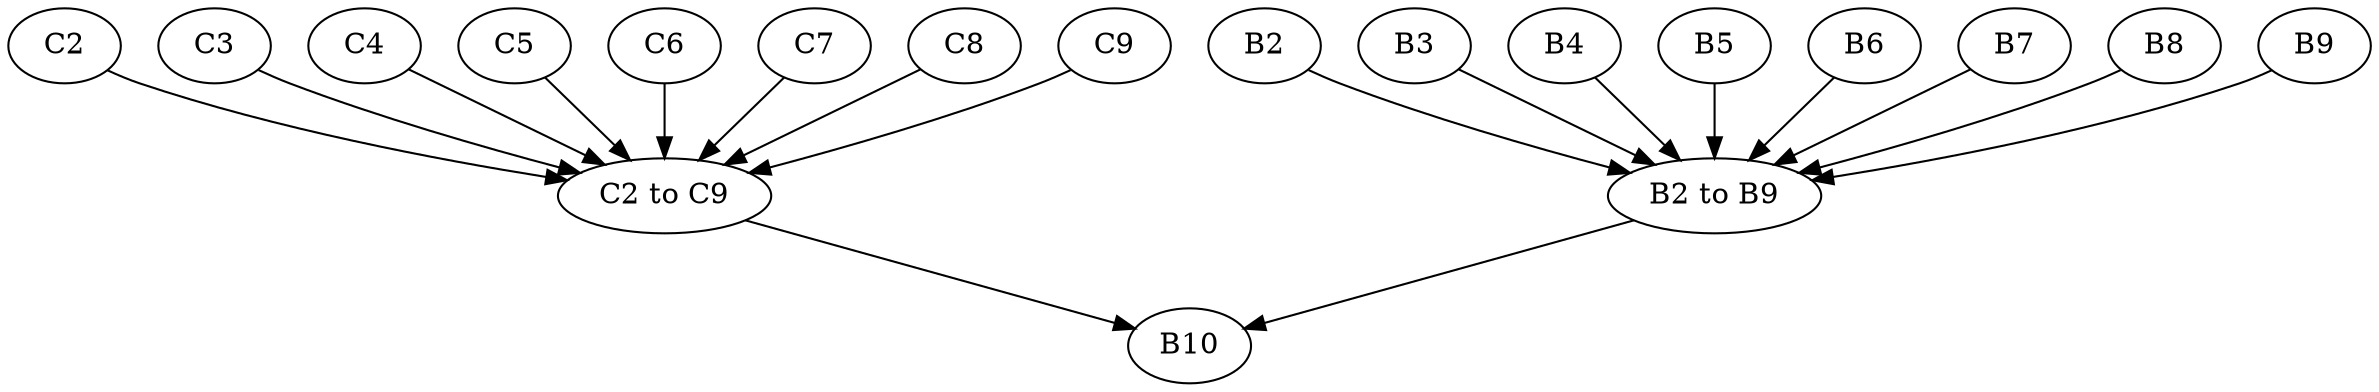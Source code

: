 digraph g{
B2[shape = ellipse]

C2[shape = ellipse]

B3[shape = ellipse]

C3[shape = ellipse]

B4[shape = ellipse]

C4[shape = ellipse]

B5[shape = ellipse]

C5[shape = ellipse]

B6[shape = ellipse]

C6[shape = ellipse]

B7[shape = ellipse]

C7[shape = ellipse]

B8[shape = ellipse]

C8[shape = ellipse]

B9[shape = ellipse]

C9[shape = ellipse]

B2_to_B9->B10

C2_to_C9->B10

B10[shape = ellipse]

C2_to_C9[label="C2 to C9", shape = ellipse]
C2->C2_to_C9
C3->C2_to_C9
C4->C2_to_C9
C5->C2_to_C9
C6->C2_to_C9
C7->C2_to_C9
C8->C2_to_C9
C9->C2_to_C9

B2_to_B9[label="B2 to B9", shape = ellipse]
B2->B2_to_B9
B3->B2_to_B9
B4->B2_to_B9
B5->B2_to_B9
B6->B2_to_B9
B7->B2_to_B9
B8->B2_to_B9
B9->B2_to_B9
}